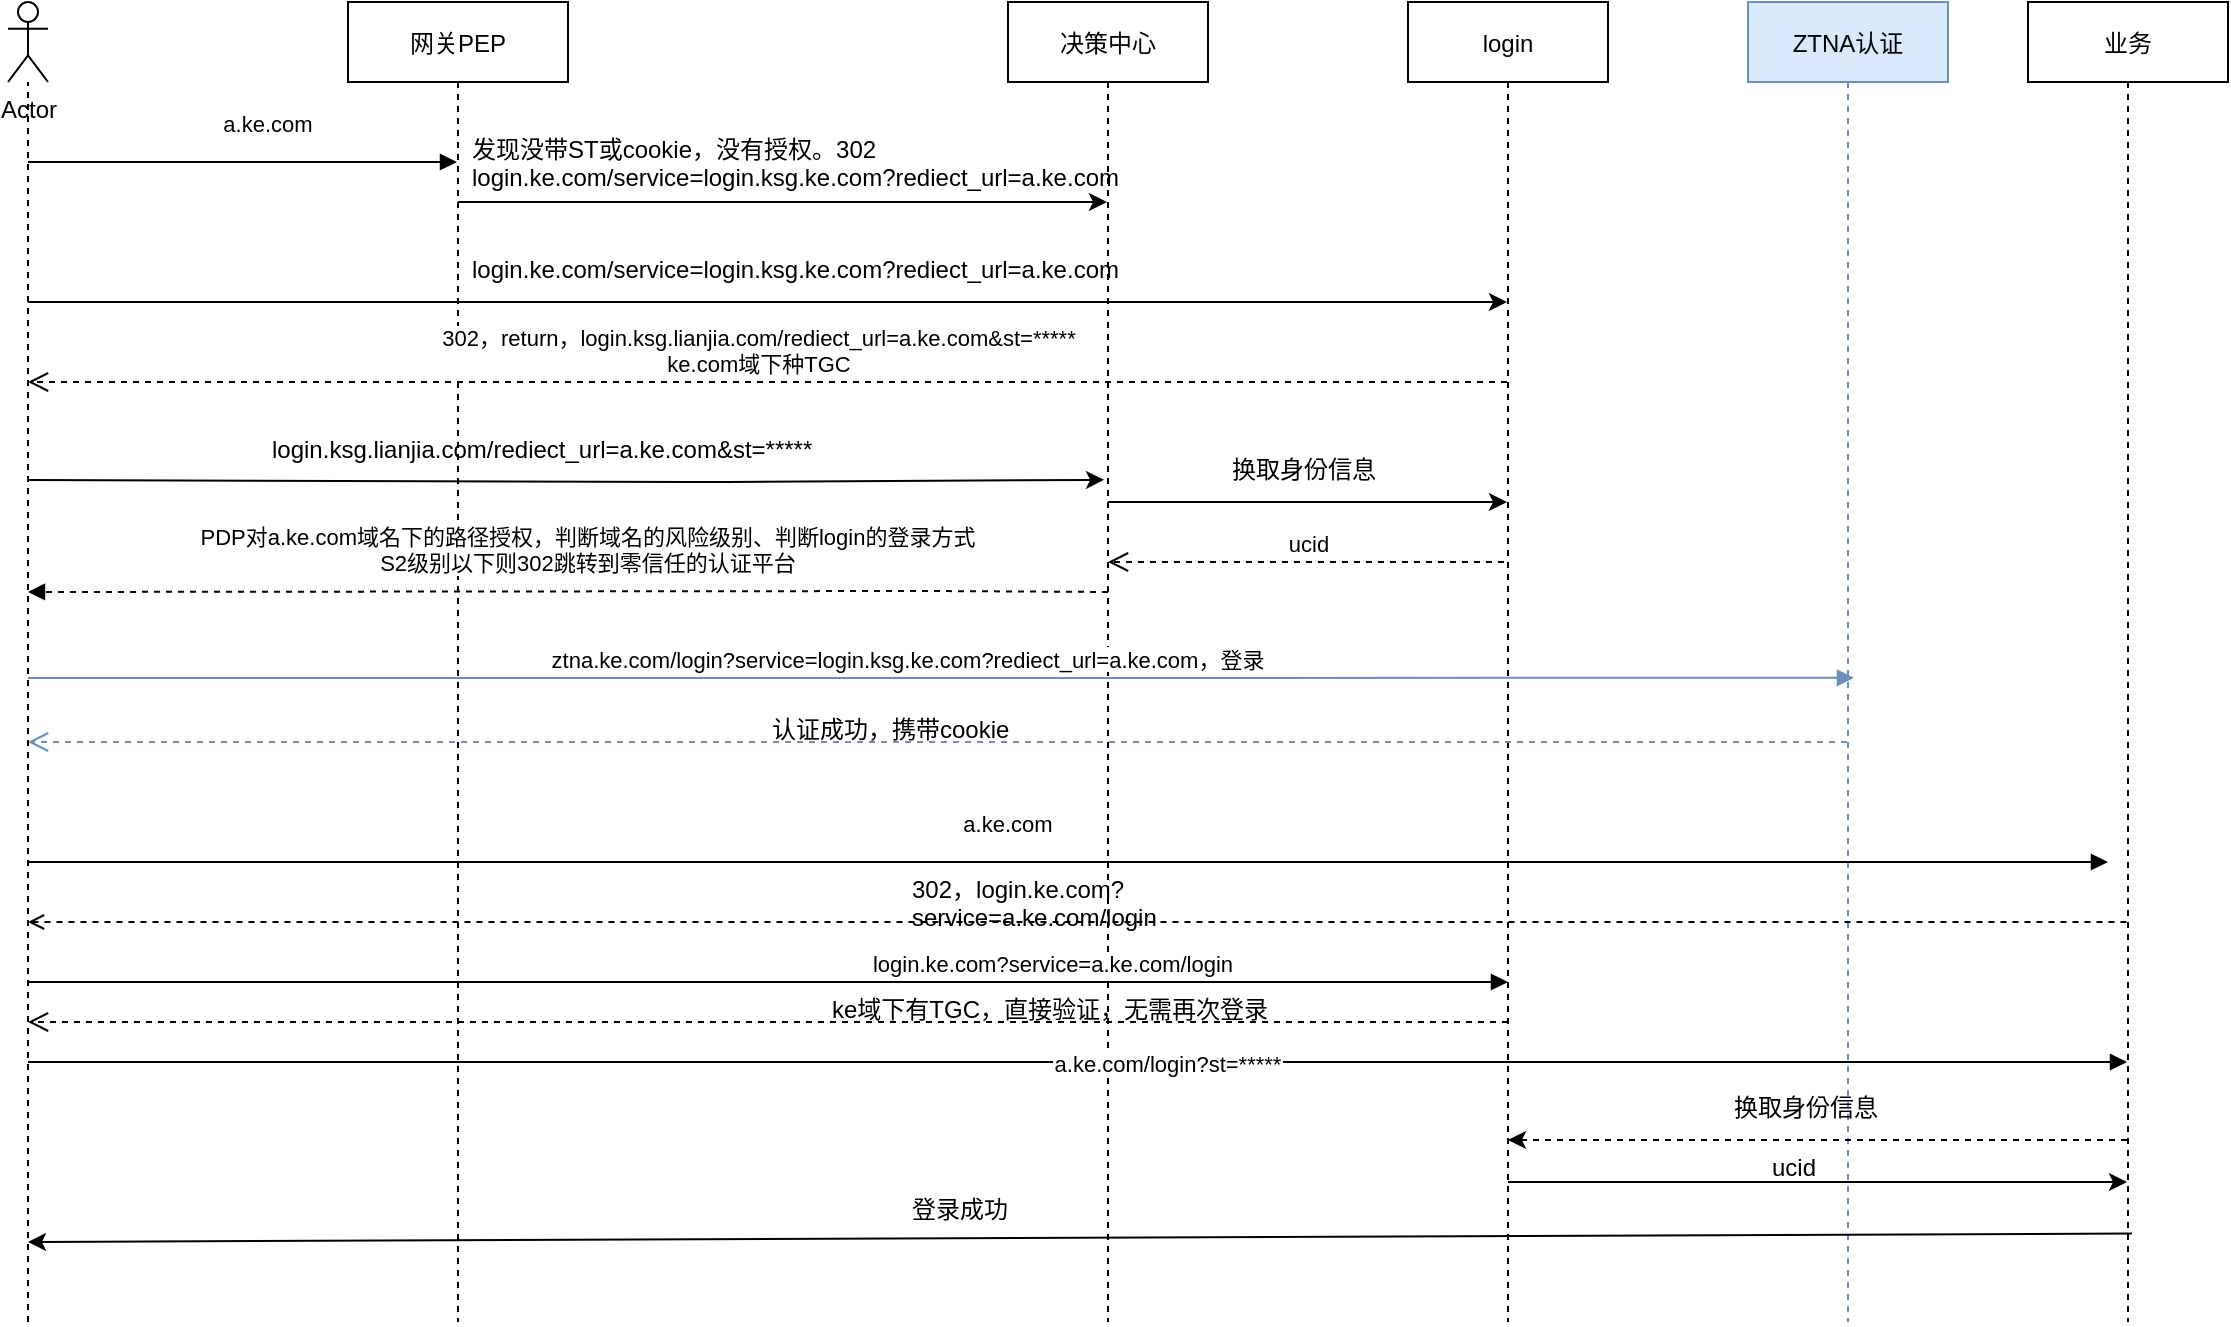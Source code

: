 <mxfile version="13.10.4" type="github">
  <diagram id="kgpKYQtTHZ0yAKxKKP6v" name="Page-1">
    <mxGraphModel dx="1038" dy="547" grid="1" gridSize="10" guides="1" tooltips="1" connect="1" arrows="1" fold="1" page="1" pageScale="1" pageWidth="2339" pageHeight="3300" math="0" shadow="0">
      <root>
        <mxCell id="0" />
        <mxCell id="1" parent="0" />
        <mxCell id="3nuBFxr9cyL0pnOWT2aG-5" value="网关PEP" style="shape=umlLifeline;perimeter=lifelinePerimeter;container=1;collapsible=0;recursiveResize=0;rounded=0;shadow=0;strokeWidth=1;" parent="1" vertex="1">
          <mxGeometry x="320" y="80" width="110" height="660" as="geometry" />
        </mxCell>
        <mxCell id="3nuBFxr9cyL0pnOWT2aG-8" value="a.ke.com" style="verticalAlign=bottom;endArrow=block;shadow=0;strokeWidth=1;" parent="1" target="3nuBFxr9cyL0pnOWT2aG-5" edge="1">
          <mxGeometry x="0.118" y="10" relative="1" as="geometry">
            <mxPoint x="160" y="160" as="sourcePoint" />
            <mxPoint x="345" y="160.0" as="targetPoint" />
            <mxPoint as="offset" />
          </mxGeometry>
        </mxCell>
        <mxCell id="vI5zeRo2F1aZtrcYhNLY-5" value="login" style="shape=umlLifeline;perimeter=lifelinePerimeter;container=1;collapsible=0;recursiveResize=0;rounded=0;shadow=0;strokeWidth=1;" parent="1" vertex="1">
          <mxGeometry x="850" y="80" width="100" height="660" as="geometry" />
        </mxCell>
        <mxCell id="vI5zeRo2F1aZtrcYhNLY-7" value="ZTNA认证" style="shape=umlLifeline;perimeter=lifelinePerimeter;container=1;collapsible=0;recursiveResize=0;rounded=0;shadow=0;strokeWidth=1;fillColor=#dae8fc;strokeColor=#6c8ebf;" parent="1" vertex="1">
          <mxGeometry x="1020" y="80" width="100" height="660" as="geometry" />
        </mxCell>
        <mxCell id="vI5zeRo2F1aZtrcYhNLY-65" value="" style="endArrow=classic;html=1;dashed=1;" parent="vI5zeRo2F1aZtrcYhNLY-7" source="vI5zeRo2F1aZtrcYhNLY-10" edge="1">
          <mxGeometry width="50" height="50" relative="1" as="geometry">
            <mxPoint x="93.5" y="569" as="sourcePoint" />
            <mxPoint x="-120" y="569" as="targetPoint" />
            <Array as="points" />
          </mxGeometry>
        </mxCell>
        <mxCell id="vI5zeRo2F1aZtrcYhNLY-8" value="&lt;div&gt;发现没带ST或cookie，没有授权。302&lt;/div&gt;&lt;div&gt;login.ke.com/service=login.ksg.ke.com?rediect_url=a.ke.com&lt;/div&gt;" style="text;whiteSpace=wrap;html=1;" parent="1" vertex="1">
          <mxGeometry x="380" y="140" width="390" height="30" as="geometry" />
        </mxCell>
        <mxCell id="vI5zeRo2F1aZtrcYhNLY-9" value="" style="endArrow=classic;html=1;" parent="1" source="3nuBFxr9cyL0pnOWT2aG-5" target="vI5zeRo2F1aZtrcYhNLY-11" edge="1">
          <mxGeometry width="50" height="50" relative="1" as="geometry">
            <mxPoint x="260" y="180" as="sourcePoint" />
            <mxPoint x="430" y="130" as="targetPoint" />
            <Array as="points">
              <mxPoint x="500" y="180" />
            </Array>
          </mxGeometry>
        </mxCell>
        <mxCell id="vI5zeRo2F1aZtrcYhNLY-10" value="业务" style="shape=umlLifeline;perimeter=lifelinePerimeter;container=1;collapsible=0;recursiveResize=0;rounded=0;shadow=0;strokeWidth=1;" parent="1" vertex="1">
          <mxGeometry x="1160" y="80" width="100" height="660" as="geometry" />
        </mxCell>
        <mxCell id="vI5zeRo2F1aZtrcYhNLY-11" value="决策中心" style="shape=umlLifeline;perimeter=lifelinePerimeter;container=1;collapsible=0;recursiveResize=0;rounded=0;shadow=0;strokeWidth=1;" parent="1" vertex="1">
          <mxGeometry x="650" y="80" width="100" height="660" as="geometry" />
        </mxCell>
        <mxCell id="vI5zeRo2F1aZtrcYhNLY-12" value="" style="endArrow=classic;html=1;" parent="1" target="vI5zeRo2F1aZtrcYhNLY-5" edge="1">
          <mxGeometry width="50" height="50" relative="1" as="geometry">
            <mxPoint x="160" y="230" as="sourcePoint" />
            <mxPoint x="490.03" y="229.5" as="targetPoint" />
            <Array as="points">
              <mxPoint x="580" y="230" />
            </Array>
          </mxGeometry>
        </mxCell>
        <mxCell id="vI5zeRo2F1aZtrcYhNLY-14" value="a.ke.com/login?st=*****" style="verticalAlign=bottom;endArrow=block;shadow=0;strokeWidth=1;" parent="1" target="vI5zeRo2F1aZtrcYhNLY-10" edge="1">
          <mxGeometry x="0.086" y="-10" relative="1" as="geometry">
            <mxPoint x="160" y="610" as="sourcePoint" />
            <mxPoint x="1250" y="600.0" as="targetPoint" />
            <mxPoint as="offset" />
          </mxGeometry>
        </mxCell>
        <mxCell id="vI5zeRo2F1aZtrcYhNLY-19" value="login.ksg.lianjia.com/rediect_url=a.ke.com&amp;amp;st=*****" style="text;whiteSpace=wrap;html=1;" parent="1" vertex="1">
          <mxGeometry x="280" y="290" width="390" height="30" as="geometry" />
        </mxCell>
        <mxCell id="vI5zeRo2F1aZtrcYhNLY-20" value="ucid" style="verticalAlign=bottom;endArrow=open;dashed=1;endSize=8;shadow=0;strokeWidth=1;exitX=0.48;exitY=0.627;exitDx=0;exitDy=0;exitPerimeter=0;" parent="1" target="vI5zeRo2F1aZtrcYhNLY-11" edge="1">
          <mxGeometry x="-0.013" relative="1" as="geometry">
            <mxPoint x="720" y="362" as="targetPoint" />
            <mxPoint x="898" y="360" as="sourcePoint" />
            <Array as="points" />
            <mxPoint as="offset" />
          </mxGeometry>
        </mxCell>
        <mxCell id="vI5zeRo2F1aZtrcYhNLY-25" value="ztna.ke.com/login?service=login.ksg.ke.com?rediect_url=a.ke.com，登录" style="verticalAlign=bottom;endArrow=block;shadow=0;strokeWidth=1;entryX=0.53;entryY=0.512;entryDx=0;entryDy=0;entryPerimeter=0;fillColor=#dae8fc;strokeColor=#6c8ebf;" parent="1" target="vI5zeRo2F1aZtrcYhNLY-7" edge="1">
          <mxGeometry x="-0.036" relative="1" as="geometry">
            <mxPoint x="160" y="418" as="sourcePoint" />
            <mxPoint x="1059.5" y="380.0" as="targetPoint" />
            <mxPoint as="offset" />
            <Array as="points" />
          </mxGeometry>
        </mxCell>
        <mxCell id="vI5zeRo2F1aZtrcYhNLY-26" value="302，return，login.ksg.lianjia.com/rediect_url=a.ke.com&amp;st=*****&#xa;ke.com域下种TGC" style="verticalAlign=bottom;endArrow=open;dashed=1;endSize=8;shadow=0;strokeWidth=1;" parent="1" source="vI5zeRo2F1aZtrcYhNLY-5" edge="1">
          <mxGeometry x="0.012" relative="1" as="geometry">
            <mxPoint x="160" y="270" as="targetPoint" />
            <mxPoint x="899.5" y="270" as="sourcePoint" />
            <Array as="points">
              <mxPoint x="750" y="270" />
            </Array>
            <mxPoint as="offset" />
          </mxGeometry>
        </mxCell>
        <mxCell id="vI5zeRo2F1aZtrcYhNLY-27" value="" style="endArrow=classic;html=1;entryX=0.48;entryY=0.362;entryDx=0;entryDy=0;entryPerimeter=0;" parent="1" target="vI5zeRo2F1aZtrcYhNLY-11" edge="1">
          <mxGeometry width="50" height="50" relative="1" as="geometry">
            <mxPoint x="160" y="319" as="sourcePoint" />
            <mxPoint x="640" y="240" as="targetPoint" />
            <Array as="points">
              <mxPoint x="500" y="320" />
            </Array>
          </mxGeometry>
        </mxCell>
        <mxCell id="vI5zeRo2F1aZtrcYhNLY-28" value="" style="endArrow=classic;html=1;" parent="1" source="vI5zeRo2F1aZtrcYhNLY-11" target="vI5zeRo2F1aZtrcYhNLY-5" edge="1">
          <mxGeometry width="50" height="50" relative="1" as="geometry">
            <mxPoint x="590" y="290" as="sourcePoint" />
            <mxPoint x="640" y="240" as="targetPoint" />
            <Array as="points">
              <mxPoint x="770" y="330" />
            </Array>
          </mxGeometry>
        </mxCell>
        <mxCell id="vI5zeRo2F1aZtrcYhNLY-29" value="换取身份信息" style="text;whiteSpace=wrap;html=1;" parent="1" vertex="1">
          <mxGeometry x="760" y="300" width="90" height="30" as="geometry" />
        </mxCell>
        <mxCell id="vI5zeRo2F1aZtrcYhNLY-32" value="" style="verticalAlign=bottom;endArrow=open;dashed=1;endSize=8;shadow=0;strokeWidth=1;fillColor=#dae8fc;strokeColor=#6c8ebf;" parent="1" source="vI5zeRo2F1aZtrcYhNLY-7" edge="1">
          <mxGeometry x="-0.013" y="-10" relative="1" as="geometry">
            <mxPoint x="160" y="450" as="targetPoint" />
            <mxPoint x="898" y="360" as="sourcePoint" />
            <Array as="points">
              <mxPoint x="820" y="450" />
            </Array>
            <mxPoint as="offset" />
          </mxGeometry>
        </mxCell>
        <mxCell id="vI5zeRo2F1aZtrcYhNLY-36" value="a.ke.com" style="verticalAlign=bottom;endArrow=block;shadow=0;strokeWidth=1;" parent="1" edge="1">
          <mxGeometry x="-0.058" y="10" relative="1" as="geometry">
            <mxPoint x="160" y="510" as="sourcePoint" />
            <mxPoint x="1200" y="510" as="targetPoint" />
            <mxPoint as="offset" />
          </mxGeometry>
        </mxCell>
        <mxCell id="vI5zeRo2F1aZtrcYhNLY-38" value="登录成功" style="text;whiteSpace=wrap;html=1;" parent="1" vertex="1">
          <mxGeometry x="600" y="670" width="60" height="40" as="geometry" />
        </mxCell>
        <mxCell id="vI5zeRo2F1aZtrcYhNLY-40" value="login.ke.com?service=a.ke.com/login" style="verticalAlign=bottom;endArrow=block;shadow=0;strokeWidth=1;" parent="1" edge="1">
          <mxGeometry x="0.385" relative="1" as="geometry">
            <mxPoint x="160" y="570" as="sourcePoint" />
            <mxPoint x="900" y="570" as="targetPoint" />
            <mxPoint as="offset" />
          </mxGeometry>
        </mxCell>
        <mxCell id="vI5zeRo2F1aZtrcYhNLY-35" value="302，login.ke.com?service=a.ke.com/login" style="text;whiteSpace=wrap;html=1;" parent="1" vertex="1">
          <mxGeometry x="600" y="510" width="230" height="30" as="geometry" />
        </mxCell>
        <mxCell id="vI5zeRo2F1aZtrcYhNLY-42" value="ke域下有TGC，直接验证，无需再次登录" style="text;whiteSpace=wrap;html=1;" parent="1" vertex="1">
          <mxGeometry x="560" y="570" width="260" height="30" as="geometry" />
        </mxCell>
        <mxCell id="vI5zeRo2F1aZtrcYhNLY-43" value="" style="verticalAlign=bottom;endArrow=open;dashed=1;endSize=8;shadow=0;strokeWidth=1;" parent="1" edge="1">
          <mxGeometry x="-0.013" y="-10" relative="1" as="geometry">
            <mxPoint x="160" y="590" as="targetPoint" />
            <mxPoint x="900" y="590" as="sourcePoint" />
            <mxPoint as="offset" />
          </mxGeometry>
        </mxCell>
        <mxCell id="vI5zeRo2F1aZtrcYhNLY-45" value="" style="endArrow=none;dashed=1;html=1;startArrow=open;startFill=0;" parent="1" target="vI5zeRo2F1aZtrcYhNLY-10" edge="1">
          <mxGeometry width="50" height="50" relative="1" as="geometry">
            <mxPoint x="160" y="540" as="sourcePoint" />
            <mxPoint x="770" y="480" as="targetPoint" />
            <Array as="points">
              <mxPoint x="950" y="540" />
            </Array>
          </mxGeometry>
        </mxCell>
        <mxCell id="vI5zeRo2F1aZtrcYhNLY-49" value="" style="endArrow=classic;html=1;exitX=0.52;exitY=0.933;exitDx=0;exitDy=0;exitPerimeter=0;" parent="1" source="vI5zeRo2F1aZtrcYhNLY-10" edge="1">
          <mxGeometry width="50" height="50" relative="1" as="geometry">
            <mxPoint x="800" y="530" as="sourcePoint" />
            <mxPoint x="160" y="700" as="targetPoint" />
          </mxGeometry>
        </mxCell>
        <mxCell id="vI5zeRo2F1aZtrcYhNLY-52" value="" style="endArrow=classic;html=1;" parent="1" target="vI5zeRo2F1aZtrcYhNLY-10" edge="1">
          <mxGeometry width="50" height="50" relative="1" as="geometry">
            <mxPoint x="900" y="670" as="sourcePoint" />
            <mxPoint x="1120" y="620" as="targetPoint" />
          </mxGeometry>
        </mxCell>
        <mxCell id="vI5zeRo2F1aZtrcYhNLY-53" value="PDP对a.ke.com域名下的路径授权，判断域名的风险级别、判断login的登录方式&#xa;S2级别以下则302跳转到零信任的认证平台" style="verticalAlign=bottom;endArrow=block;shadow=0;strokeWidth=1;dashed=1;" parent="1" edge="1">
          <mxGeometry x="-0.037" y="-5" relative="1" as="geometry">
            <mxPoint x="700" y="375" as="sourcePoint" />
            <mxPoint x="160" y="375" as="targetPoint" />
            <mxPoint as="offset" />
            <Array as="points">
              <mxPoint x="610.5" y="374.5" />
            </Array>
          </mxGeometry>
        </mxCell>
        <mxCell id="vI5zeRo2F1aZtrcYhNLY-55" value="login.ke.com/service=login.ksg.ke.com?rediect_url=a.ke.com" style="text;whiteSpace=wrap;html=1;" parent="1" vertex="1">
          <mxGeometry x="380" y="200" width="370" height="20" as="geometry" />
        </mxCell>
        <mxCell id="vI5zeRo2F1aZtrcYhNLY-56" value="认证成功，携带cookie" style="text;whiteSpace=wrap;html=1;" parent="1" vertex="1">
          <mxGeometry x="530" y="430" width="260" height="30" as="geometry" />
        </mxCell>
        <mxCell id="vI5zeRo2F1aZtrcYhNLY-57" value="Actor" style="shape=umlActor;verticalLabelPosition=bottom;verticalAlign=top;html=1;outlineConnect=0;" parent="1" vertex="1">
          <mxGeometry x="150" y="80" width="20" height="40" as="geometry" />
        </mxCell>
        <mxCell id="vI5zeRo2F1aZtrcYhNLY-61" value="" style="endArrow=none;dashed=1;html=1;shadow=0;strokeWidth=1;" parent="1" edge="1">
          <mxGeometry width="50" height="50" relative="1" as="geometry">
            <mxPoint x="160" y="740" as="sourcePoint" />
            <mxPoint x="160" y="120" as="targetPoint" />
          </mxGeometry>
        </mxCell>
        <mxCell id="vI5zeRo2F1aZtrcYhNLY-63" value="换取身份信息" style="text;whiteSpace=wrap;html=1;" parent="1" vertex="1">
          <mxGeometry x="1010.5" y="619" width="90" height="30" as="geometry" />
        </mxCell>
        <mxCell id="vI5zeRo2F1aZtrcYhNLY-66" value="ucid" style="text;whiteSpace=wrap;html=1;" parent="1" vertex="1">
          <mxGeometry x="1030" y="649" width="90" height="30" as="geometry" />
        </mxCell>
      </root>
    </mxGraphModel>
  </diagram>
</mxfile>
